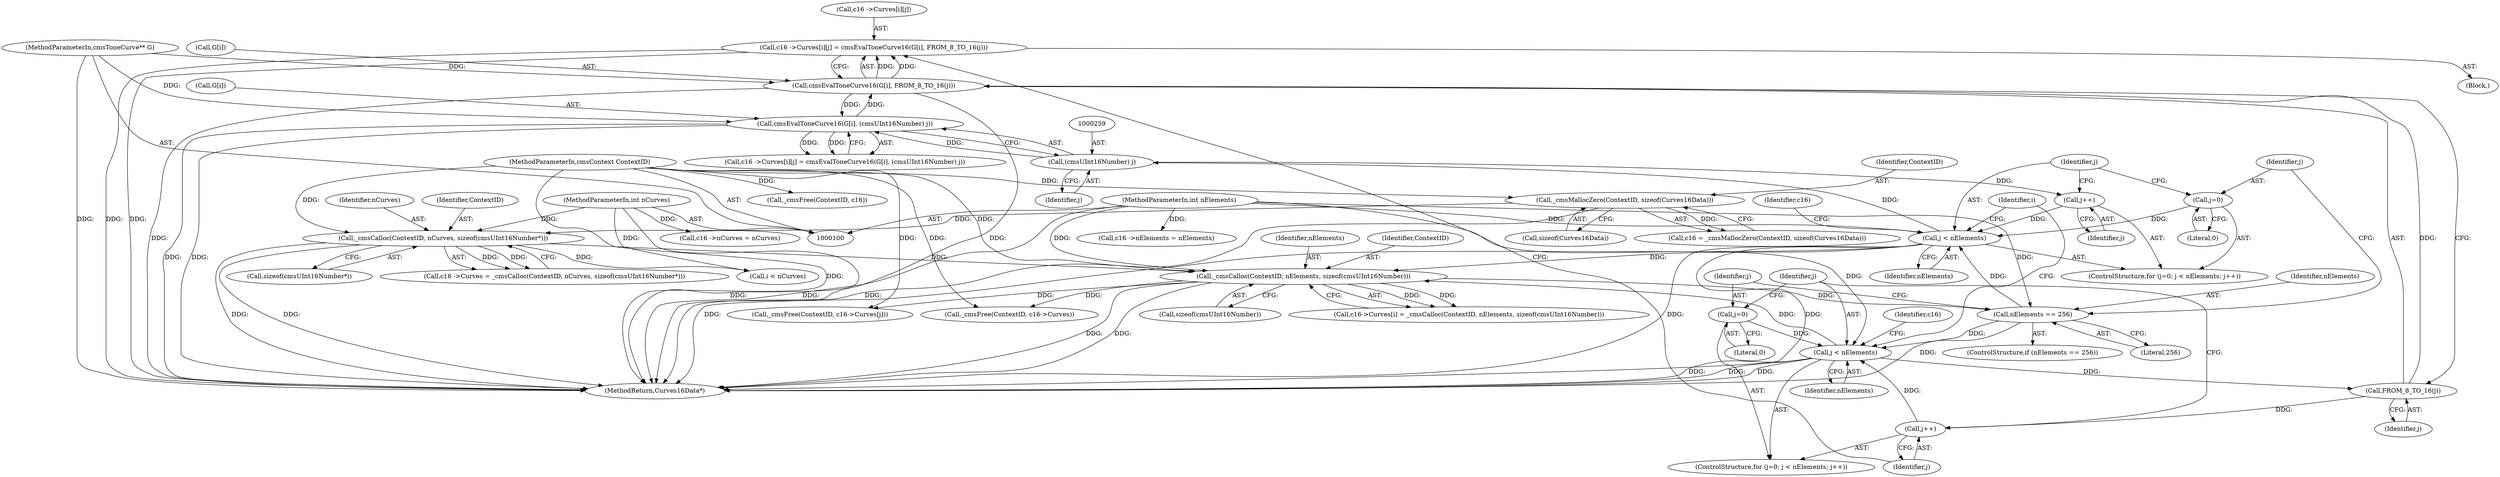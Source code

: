 digraph "0_Little-CMS_91c2db7f2559be504211b283bc3a2c631d6f06d9_2@array" {
"1000220" [label="(Call,c16 ->Curves[i][j] = cmsEvalToneCurve16(G[i], FROM_8_TO_16(j)))"];
"1000228" [label="(Call,cmsEvalToneCurve16(G[i], FROM_8_TO_16(j)))"];
"1000254" [label="(Call,cmsEvalToneCurve16(G[i], (cmsUInt16Number) j))"];
"1000104" [label="(MethodParameterIn,cmsToneCurve** G)"];
"1000258" [label="(Call,(cmsUInt16Number) j)"];
"1000240" [label="(Call,j < nElements)"];
"1000237" [label="(Call,j=0)"];
"1000243" [label="(Call,j++)"];
"1000206" [label="(Call,nElements == 256)"];
"1000164" [label="(Call,_cmsCalloc(ContextID, nElements, sizeof(cmsUInt16Number)))"];
"1000135" [label="(Call,_cmsCalloc(ContextID, nCurves, sizeof(cmsUInt16Number*)))"];
"1000111" [label="(Call,_cmsMallocZero(ContextID, sizeof(Curves16Data)))"];
"1000101" [label="(MethodParameterIn,cmsContext ContextID)"];
"1000102" [label="(MethodParameterIn,int nCurves)"];
"1000214" [label="(Call,j < nElements)"];
"1000217" [label="(Call,j++)"];
"1000232" [label="(Call,FROM_8_TO_16(j))"];
"1000211" [label="(Call,j=0)"];
"1000103" [label="(MethodParameterIn,int nElements)"];
"1000188" [label="(Call,_cmsFree(ContextID, c16->Curves[j]))"];
"1000166" [label="(Identifier,nElements)"];
"1000206" [label="(Call,nElements == 256)"];
"1000219" [label="(Block,)"];
"1000239" [label="(Literal,0)"];
"1000212" [label="(Identifier,j)"];
"1000210" [label="(ControlStructure,for (j=0; j < nElements; j++))"];
"1000121" [label="(Call,c16 ->nCurves = nCurves)"];
"1000221" [label="(Call,c16 ->Curves[i][j])"];
"1000137" [label="(Identifier,nCurves)"];
"1000208" [label="(Literal,256)"];
"1000211" [label="(Call,j=0)"];
"1000242" [label="(Identifier,nElements)"];
"1000244" [label="(Identifier,j)"];
"1000220" [label="(Call,c16 ->Curves[i][j] = cmsEvalToneCurve16(G[i], FROM_8_TO_16(j)))"];
"1000111" [label="(Call,_cmsMallocZero(ContextID, sizeof(Curves16Data)))"];
"1000258" [label="(Call,(cmsUInt16Number) j)"];
"1000237" [label="(Call,j=0)"];
"1000218" [label="(Identifier,j)"];
"1000246" [label="(Call,c16 ->Curves[i][j] = cmsEvalToneCurve16(G[i], (cmsUInt16Number) j))"];
"1000214" [label="(Call,j < nElements)"];
"1000112" [label="(Identifier,ContextID)"];
"1000263" [label="(MethodReturn,Curves16Data*)"];
"1000233" [label="(Identifier,j)"];
"1000240" [label="(Call,j < nElements)"];
"1000228" [label="(Call,cmsEvalToneCurve16(G[i], FROM_8_TO_16(j)))"];
"1000217" [label="(Call,j++)"];
"1000113" [label="(Call,sizeof(Curves16Data))"];
"1000229" [label="(Call,G[i])"];
"1000158" [label="(Call,c16->Curves[i] = _cmsCalloc(ContextID, nElements, sizeof(cmsUInt16Number)))"];
"1000241" [label="(Identifier,j)"];
"1000213" [label="(Literal,0)"];
"1000232" [label="(Call,FROM_8_TO_16(j))"];
"1000126" [label="(Call,c16 ->nElements = nElements)"];
"1000207" [label="(Identifier,nElements)"];
"1000254" [label="(Call,cmsEvalToneCurve16(G[i], (cmsUInt16Number) j))"];
"1000101" [label="(MethodParameterIn,cmsContext ContextID)"];
"1000243" [label="(Call,j++)"];
"1000216" [label="(Identifier,nElements)"];
"1000200" [label="(Call,_cmsFree(ContextID, c16))"];
"1000135" [label="(Call,_cmsCalloc(ContextID, nCurves, sizeof(cmsUInt16Number*)))"];
"1000238" [label="(Identifier,j)"];
"1000205" [label="(ControlStructure,if (nElements == 256))"];
"1000255" [label="(Call,G[i])"];
"1000195" [label="(Call,_cmsFree(ContextID, c16->Curves))"];
"1000103" [label="(MethodParameterIn,int nElements)"];
"1000165" [label="(Identifier,ContextID)"];
"1000136" [label="(Identifier,ContextID)"];
"1000236" [label="(ControlStructure,for (j=0; j < nElements; j++))"];
"1000224" [label="(Identifier,c16)"];
"1000131" [label="(Call,c16 ->Curves = _cmsCalloc(ContextID, nCurves, sizeof(cmsUInt16Number*)))"];
"1000215" [label="(Identifier,j)"];
"1000109" [label="(Call,c16 = _cmsMallocZero(ContextID, sizeof(Curves16Data)))"];
"1000167" [label="(Call,sizeof(cmsUInt16Number))"];
"1000250" [label="(Identifier,c16)"];
"1000164" [label="(Call,_cmsCalloc(ContextID, nElements, sizeof(cmsUInt16Number)))"];
"1000104" [label="(MethodParameterIn,cmsToneCurve** G)"];
"1000102" [label="(MethodParameterIn,int nCurves)"];
"1000260" [label="(Identifier,j)"];
"1000152" [label="(Call,i < nCurves)"];
"1000156" [label="(Identifier,i)"];
"1000138" [label="(Call,sizeof(cmsUInt16Number*))"];
"1000220" -> "1000219"  [label="AST: "];
"1000220" -> "1000228"  [label="CFG: "];
"1000221" -> "1000220"  [label="AST: "];
"1000228" -> "1000220"  [label="AST: "];
"1000218" -> "1000220"  [label="CFG: "];
"1000220" -> "1000263"  [label="DDG: "];
"1000220" -> "1000263"  [label="DDG: "];
"1000228" -> "1000220"  [label="DDG: "];
"1000228" -> "1000220"  [label="DDG: "];
"1000228" -> "1000232"  [label="CFG: "];
"1000229" -> "1000228"  [label="AST: "];
"1000232" -> "1000228"  [label="AST: "];
"1000228" -> "1000263"  [label="DDG: "];
"1000228" -> "1000263"  [label="DDG: "];
"1000254" -> "1000228"  [label="DDG: "];
"1000104" -> "1000228"  [label="DDG: "];
"1000232" -> "1000228"  [label="DDG: "];
"1000228" -> "1000254"  [label="DDG: "];
"1000254" -> "1000246"  [label="AST: "];
"1000254" -> "1000258"  [label="CFG: "];
"1000255" -> "1000254"  [label="AST: "];
"1000258" -> "1000254"  [label="AST: "];
"1000246" -> "1000254"  [label="CFG: "];
"1000254" -> "1000263"  [label="DDG: "];
"1000254" -> "1000263"  [label="DDG: "];
"1000254" -> "1000246"  [label="DDG: "];
"1000254" -> "1000246"  [label="DDG: "];
"1000104" -> "1000254"  [label="DDG: "];
"1000258" -> "1000254"  [label="DDG: "];
"1000104" -> "1000100"  [label="AST: "];
"1000104" -> "1000263"  [label="DDG: "];
"1000258" -> "1000260"  [label="CFG: "];
"1000259" -> "1000258"  [label="AST: "];
"1000260" -> "1000258"  [label="AST: "];
"1000258" -> "1000243"  [label="DDG: "];
"1000240" -> "1000258"  [label="DDG: "];
"1000240" -> "1000236"  [label="AST: "];
"1000240" -> "1000242"  [label="CFG: "];
"1000241" -> "1000240"  [label="AST: "];
"1000242" -> "1000240"  [label="AST: "];
"1000250" -> "1000240"  [label="CFG: "];
"1000156" -> "1000240"  [label="CFG: "];
"1000240" -> "1000263"  [label="DDG: "];
"1000240" -> "1000263"  [label="DDG: "];
"1000240" -> "1000263"  [label="DDG: "];
"1000240" -> "1000164"  [label="DDG: "];
"1000237" -> "1000240"  [label="DDG: "];
"1000243" -> "1000240"  [label="DDG: "];
"1000206" -> "1000240"  [label="DDG: "];
"1000103" -> "1000240"  [label="DDG: "];
"1000237" -> "1000236"  [label="AST: "];
"1000237" -> "1000239"  [label="CFG: "];
"1000238" -> "1000237"  [label="AST: "];
"1000239" -> "1000237"  [label="AST: "];
"1000241" -> "1000237"  [label="CFG: "];
"1000243" -> "1000236"  [label="AST: "];
"1000243" -> "1000244"  [label="CFG: "];
"1000244" -> "1000243"  [label="AST: "];
"1000241" -> "1000243"  [label="CFG: "];
"1000206" -> "1000205"  [label="AST: "];
"1000206" -> "1000208"  [label="CFG: "];
"1000207" -> "1000206"  [label="AST: "];
"1000208" -> "1000206"  [label="AST: "];
"1000212" -> "1000206"  [label="CFG: "];
"1000238" -> "1000206"  [label="CFG: "];
"1000206" -> "1000263"  [label="DDG: "];
"1000164" -> "1000206"  [label="DDG: "];
"1000103" -> "1000206"  [label="DDG: "];
"1000206" -> "1000214"  [label="DDG: "];
"1000164" -> "1000158"  [label="AST: "];
"1000164" -> "1000167"  [label="CFG: "];
"1000165" -> "1000164"  [label="AST: "];
"1000166" -> "1000164"  [label="AST: "];
"1000167" -> "1000164"  [label="AST: "];
"1000158" -> "1000164"  [label="CFG: "];
"1000164" -> "1000263"  [label="DDG: "];
"1000164" -> "1000263"  [label="DDG: "];
"1000164" -> "1000158"  [label="DDG: "];
"1000164" -> "1000158"  [label="DDG: "];
"1000135" -> "1000164"  [label="DDG: "];
"1000101" -> "1000164"  [label="DDG: "];
"1000214" -> "1000164"  [label="DDG: "];
"1000103" -> "1000164"  [label="DDG: "];
"1000164" -> "1000188"  [label="DDG: "];
"1000164" -> "1000195"  [label="DDG: "];
"1000135" -> "1000131"  [label="AST: "];
"1000135" -> "1000138"  [label="CFG: "];
"1000136" -> "1000135"  [label="AST: "];
"1000137" -> "1000135"  [label="AST: "];
"1000138" -> "1000135"  [label="AST: "];
"1000131" -> "1000135"  [label="CFG: "];
"1000135" -> "1000263"  [label="DDG: "];
"1000135" -> "1000263"  [label="DDG: "];
"1000135" -> "1000131"  [label="DDG: "];
"1000135" -> "1000131"  [label="DDG: "];
"1000111" -> "1000135"  [label="DDG: "];
"1000101" -> "1000135"  [label="DDG: "];
"1000102" -> "1000135"  [label="DDG: "];
"1000135" -> "1000152"  [label="DDG: "];
"1000111" -> "1000109"  [label="AST: "];
"1000111" -> "1000113"  [label="CFG: "];
"1000112" -> "1000111"  [label="AST: "];
"1000113" -> "1000111"  [label="AST: "];
"1000109" -> "1000111"  [label="CFG: "];
"1000111" -> "1000263"  [label="DDG: "];
"1000111" -> "1000109"  [label="DDG: "];
"1000101" -> "1000111"  [label="DDG: "];
"1000101" -> "1000100"  [label="AST: "];
"1000101" -> "1000263"  [label="DDG: "];
"1000101" -> "1000188"  [label="DDG: "];
"1000101" -> "1000195"  [label="DDG: "];
"1000101" -> "1000200"  [label="DDG: "];
"1000102" -> "1000100"  [label="AST: "];
"1000102" -> "1000263"  [label="DDG: "];
"1000102" -> "1000121"  [label="DDG: "];
"1000102" -> "1000152"  [label="DDG: "];
"1000214" -> "1000210"  [label="AST: "];
"1000214" -> "1000216"  [label="CFG: "];
"1000215" -> "1000214"  [label="AST: "];
"1000216" -> "1000214"  [label="AST: "];
"1000224" -> "1000214"  [label="CFG: "];
"1000156" -> "1000214"  [label="CFG: "];
"1000214" -> "1000263"  [label="DDG: "];
"1000214" -> "1000263"  [label="DDG: "];
"1000214" -> "1000263"  [label="DDG: "];
"1000217" -> "1000214"  [label="DDG: "];
"1000211" -> "1000214"  [label="DDG: "];
"1000103" -> "1000214"  [label="DDG: "];
"1000214" -> "1000232"  [label="DDG: "];
"1000217" -> "1000210"  [label="AST: "];
"1000217" -> "1000218"  [label="CFG: "];
"1000218" -> "1000217"  [label="AST: "];
"1000215" -> "1000217"  [label="CFG: "];
"1000232" -> "1000217"  [label="DDG: "];
"1000232" -> "1000233"  [label="CFG: "];
"1000233" -> "1000232"  [label="AST: "];
"1000211" -> "1000210"  [label="AST: "];
"1000211" -> "1000213"  [label="CFG: "];
"1000212" -> "1000211"  [label="AST: "];
"1000213" -> "1000211"  [label="AST: "];
"1000215" -> "1000211"  [label="CFG: "];
"1000103" -> "1000100"  [label="AST: "];
"1000103" -> "1000263"  [label="DDG: "];
"1000103" -> "1000126"  [label="DDG: "];
}
